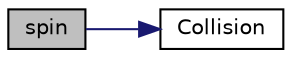 digraph "spin"
{
  edge [fontname="Helvetica",fontsize="10",labelfontname="Helvetica",labelfontsize="10"];
  node [fontname="Helvetica",fontsize="10",shape=record];
  rankdir="LR";
  Node54 [label="spin",height=0.2,width=0.4,color="black", fillcolor="grey75", style="filled", fontcolor="black"];
  Node54 -> Node55 [color="midnightblue",fontsize="10",style="solid",fontname="Helvetica"];
  Node55 [label="Collision",height=0.2,width=0.4,color="black", fillcolor="white", style="filled",URL="$tetris_8c.html#a71750e3c93ffff30f20f22f036e566ed"];
}
